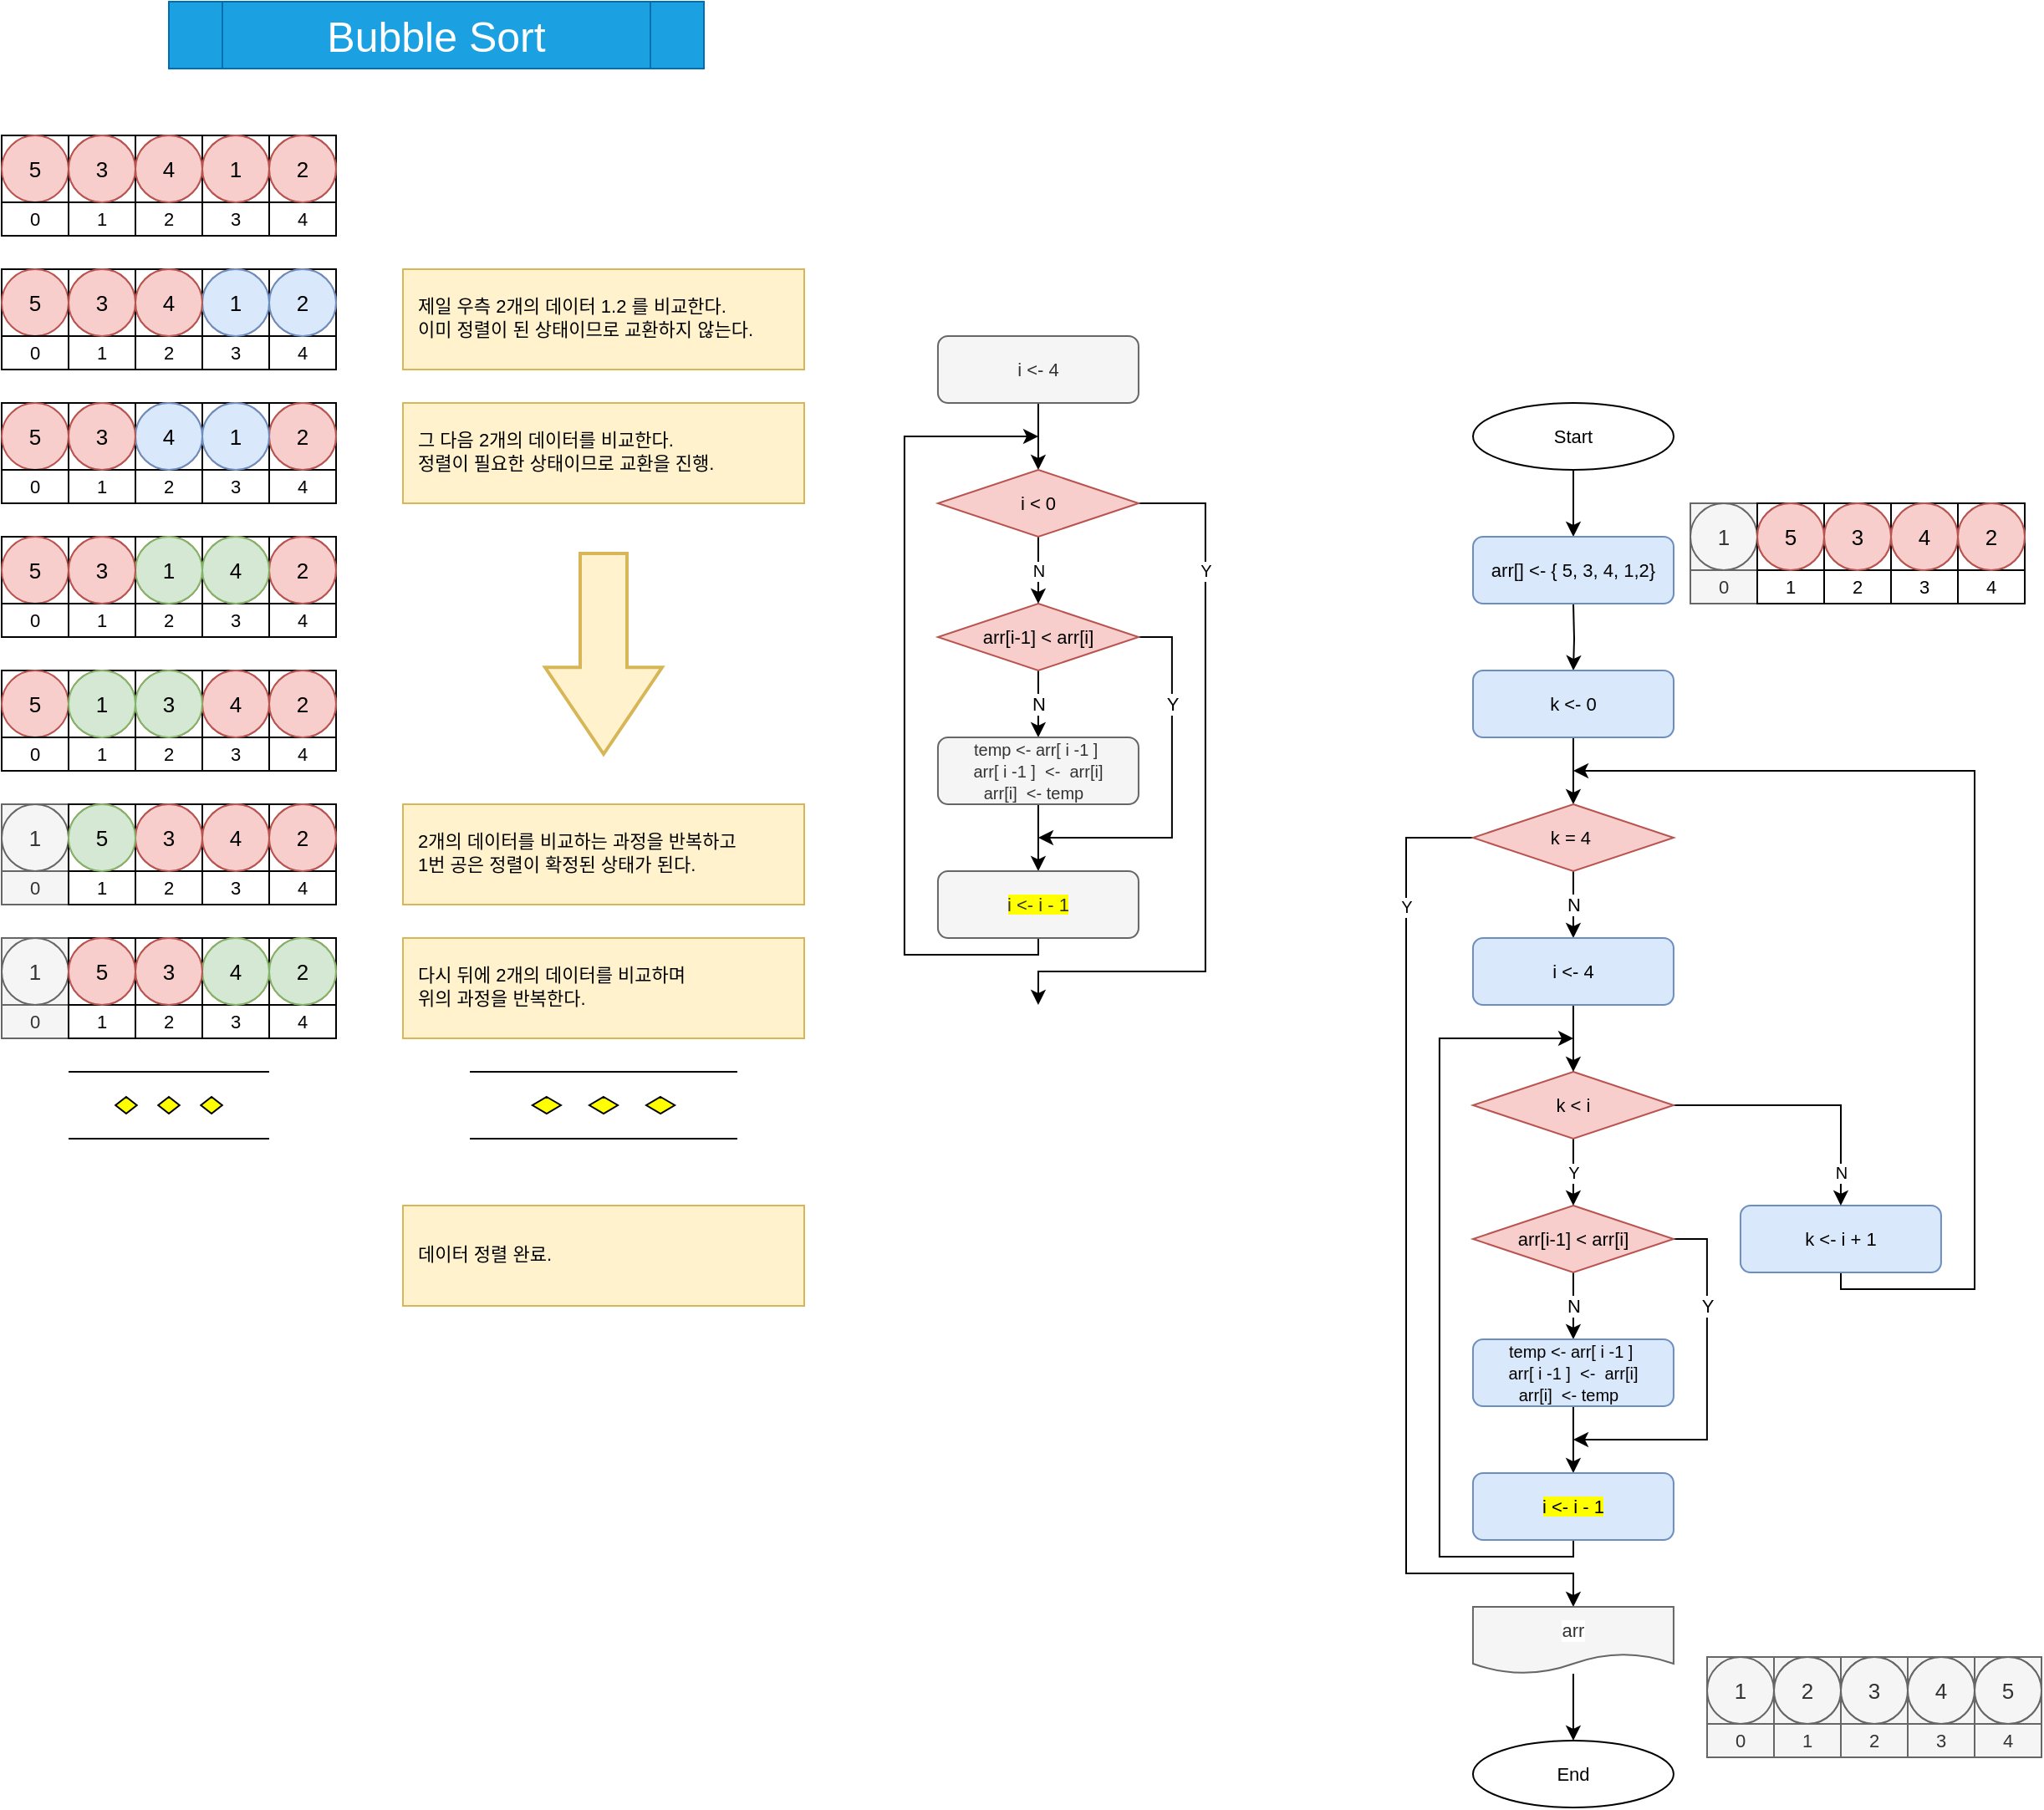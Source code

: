 <mxfile version="19.0.3" type="device"><diagram id="RLLbVmxJVWmV-URWLmCe" name="Page-1"><mxGraphModel dx="2219" dy="1074" grid="1" gridSize="10" guides="1" tooltips="1" connect="1" arrows="1" fold="1" page="0" pageScale="1" pageWidth="850" pageHeight="1100" math="0" shadow="0"><root><mxCell id="0"/><mxCell id="1" parent="0"/><mxCell id="Dn18wYqk9VTQEkj3_wL--1" value="Bubble Sort" style="shape=process;whiteSpace=wrap;html=1;backgroundOutline=1;fillColor=#1ba1e2;strokeColor=#006EAF;fontColor=#ffffff;fontSize=25;" vertex="1" parent="1"><mxGeometry x="180" y="40" width="320" height="40" as="geometry"/></mxCell><mxCell id="Dn18wYqk9VTQEkj3_wL--2" value="" style="rounded=0;whiteSpace=wrap;html=1;fontSize=25;" vertex="1" parent="1"><mxGeometry x="80" y="120" width="40" height="40" as="geometry"/></mxCell><mxCell id="Dn18wYqk9VTQEkj3_wL--3" value="5" style="ellipse;whiteSpace=wrap;html=1;fontSize=13;fillColor=#f8cecc;strokeColor=#b85450;" vertex="1" parent="1"><mxGeometry x="80" y="120" width="40" height="40" as="geometry"/></mxCell><mxCell id="Dn18wYqk9VTQEkj3_wL--4" value="0" style="rounded=0;whiteSpace=wrap;html=1;fontSize=11;" vertex="1" parent="1"><mxGeometry x="80" y="160" width="40" height="20" as="geometry"/></mxCell><mxCell id="Dn18wYqk9VTQEkj3_wL--5" value="" style="rounded=0;whiteSpace=wrap;html=1;fontSize=25;" vertex="1" parent="1"><mxGeometry x="120" y="120" width="40" height="40" as="geometry"/></mxCell><mxCell id="Dn18wYqk9VTQEkj3_wL--6" value="3" style="ellipse;whiteSpace=wrap;html=1;fontSize=25;fillColor=#f8cecc;strokeColor=#b85450;" vertex="1" parent="1"><mxGeometry x="120" y="120" width="40" height="40" as="geometry"/></mxCell><mxCell id="Dn18wYqk9VTQEkj3_wL--7" value="1" style="rounded=0;whiteSpace=wrap;html=1;fontSize=11;" vertex="1" parent="1"><mxGeometry x="120" y="160" width="40" height="20" as="geometry"/></mxCell><mxCell id="Dn18wYqk9VTQEkj3_wL--8" value="" style="rounded=0;whiteSpace=wrap;html=1;fontSize=25;" vertex="1" parent="1"><mxGeometry x="160" y="120" width="40" height="40" as="geometry"/></mxCell><mxCell id="Dn18wYqk9VTQEkj3_wL--9" value="4" style="ellipse;whiteSpace=wrap;html=1;fontSize=25;fillColor=#f8cecc;strokeColor=#b85450;" vertex="1" parent="1"><mxGeometry x="160" y="120" width="40" height="40" as="geometry"/></mxCell><mxCell id="Dn18wYqk9VTQEkj3_wL--10" value="2" style="rounded=0;whiteSpace=wrap;html=1;fontSize=11;" vertex="1" parent="1"><mxGeometry x="160" y="160" width="40" height="20" as="geometry"/></mxCell><mxCell id="Dn18wYqk9VTQEkj3_wL--11" value="" style="rounded=0;whiteSpace=wrap;html=1;fontSize=25;" vertex="1" parent="1"><mxGeometry x="200" y="120" width="40" height="40" as="geometry"/></mxCell><mxCell id="Dn18wYqk9VTQEkj3_wL--12" value="1" style="ellipse;whiteSpace=wrap;html=1;fontSize=25;fillColor=#f8cecc;strokeColor=#b85450;" vertex="1" parent="1"><mxGeometry x="200" y="120" width="40" height="40" as="geometry"/></mxCell><mxCell id="Dn18wYqk9VTQEkj3_wL--13" value="3" style="rounded=0;whiteSpace=wrap;html=1;fontSize=11;" vertex="1" parent="1"><mxGeometry x="200" y="160" width="40" height="20" as="geometry"/></mxCell><mxCell id="Dn18wYqk9VTQEkj3_wL--14" value="" style="rounded=0;whiteSpace=wrap;html=1;fontSize=25;" vertex="1" parent="1"><mxGeometry x="240" y="120" width="40" height="40" as="geometry"/></mxCell><mxCell id="Dn18wYqk9VTQEkj3_wL--15" value="2" style="ellipse;whiteSpace=wrap;html=1;fontSize=25;fillColor=#f8cecc;strokeColor=#b85450;" vertex="1" parent="1"><mxGeometry x="240" y="120" width="40" height="40" as="geometry"/></mxCell><mxCell id="Dn18wYqk9VTQEkj3_wL--16" value="4" style="rounded=0;whiteSpace=wrap;html=1;fontSize=11;" vertex="1" parent="1"><mxGeometry x="240" y="160" width="40" height="20" as="geometry"/></mxCell><mxCell id="Dn18wYqk9VTQEkj3_wL--20" value="2" style="ellipse;whiteSpace=wrap;html=1;fontSize=13;fillColor=#f8cecc;strokeColor=#b85450;" vertex="1" parent="1"><mxGeometry x="240" y="120" width="40" height="40" as="geometry"/></mxCell><mxCell id="Dn18wYqk9VTQEkj3_wL--21" value="1" style="ellipse;whiteSpace=wrap;html=1;fontSize=13;fillColor=#f8cecc;strokeColor=#b85450;" vertex="1" parent="1"><mxGeometry x="200" y="120" width="40" height="40" as="geometry"/></mxCell><mxCell id="Dn18wYqk9VTQEkj3_wL--22" value="4" style="ellipse;whiteSpace=wrap;html=1;fontSize=13;fillColor=#f8cecc;strokeColor=#b85450;" vertex="1" parent="1"><mxGeometry x="160" y="120" width="40" height="40" as="geometry"/></mxCell><mxCell id="Dn18wYqk9VTQEkj3_wL--23" value="3" style="ellipse;whiteSpace=wrap;html=1;fontSize=13;fillColor=#f8cecc;strokeColor=#b85450;" vertex="1" parent="1"><mxGeometry x="120" y="120" width="40" height="40" as="geometry"/></mxCell><mxCell id="Dn18wYqk9VTQEkj3_wL--24" value="" style="rounded=0;whiteSpace=wrap;html=1;fontSize=25;" vertex="1" parent="1"><mxGeometry x="80" y="200" width="40" height="40" as="geometry"/></mxCell><mxCell id="Dn18wYqk9VTQEkj3_wL--25" value="5" style="ellipse;whiteSpace=wrap;html=1;fontSize=13;fillColor=#f8cecc;strokeColor=#b85450;" vertex="1" parent="1"><mxGeometry x="80" y="200" width="40" height="40" as="geometry"/></mxCell><mxCell id="Dn18wYqk9VTQEkj3_wL--26" value="0" style="rounded=0;whiteSpace=wrap;html=1;fontSize=11;" vertex="1" parent="1"><mxGeometry x="80" y="240" width="40" height="20" as="geometry"/></mxCell><mxCell id="Dn18wYqk9VTQEkj3_wL--27" value="" style="rounded=0;whiteSpace=wrap;html=1;fontSize=25;" vertex="1" parent="1"><mxGeometry x="120" y="200" width="40" height="40" as="geometry"/></mxCell><mxCell id="Dn18wYqk9VTQEkj3_wL--28" value="3" style="ellipse;whiteSpace=wrap;html=1;fontSize=25;fillColor=#f8cecc;strokeColor=#b85450;" vertex="1" parent="1"><mxGeometry x="120" y="200" width="40" height="40" as="geometry"/></mxCell><mxCell id="Dn18wYqk9VTQEkj3_wL--29" value="1" style="rounded=0;whiteSpace=wrap;html=1;fontSize=11;" vertex="1" parent="1"><mxGeometry x="120" y="240" width="40" height="20" as="geometry"/></mxCell><mxCell id="Dn18wYqk9VTQEkj3_wL--30" value="" style="rounded=0;whiteSpace=wrap;html=1;fontSize=25;" vertex="1" parent="1"><mxGeometry x="160" y="200" width="40" height="40" as="geometry"/></mxCell><mxCell id="Dn18wYqk9VTQEkj3_wL--31" value="4" style="ellipse;whiteSpace=wrap;html=1;fontSize=25;fillColor=#f8cecc;strokeColor=#b85450;" vertex="1" parent="1"><mxGeometry x="160" y="200" width="40" height="40" as="geometry"/></mxCell><mxCell id="Dn18wYqk9VTQEkj3_wL--32" value="2" style="rounded=0;whiteSpace=wrap;html=1;fontSize=11;" vertex="1" parent="1"><mxGeometry x="160" y="240" width="40" height="20" as="geometry"/></mxCell><mxCell id="Dn18wYqk9VTQEkj3_wL--33" value="" style="rounded=0;whiteSpace=wrap;html=1;fontSize=25;" vertex="1" parent="1"><mxGeometry x="200" y="200" width="40" height="40" as="geometry"/></mxCell><mxCell id="Dn18wYqk9VTQEkj3_wL--34" value="1" style="ellipse;whiteSpace=wrap;html=1;fontSize=25;fillColor=#f8cecc;strokeColor=#b85450;" vertex="1" parent="1"><mxGeometry x="200" y="200" width="40" height="40" as="geometry"/></mxCell><mxCell id="Dn18wYqk9VTQEkj3_wL--35" value="3" style="rounded=0;whiteSpace=wrap;html=1;fontSize=11;" vertex="1" parent="1"><mxGeometry x="200" y="240" width="40" height="20" as="geometry"/></mxCell><mxCell id="Dn18wYqk9VTQEkj3_wL--36" value="" style="rounded=0;whiteSpace=wrap;html=1;fontSize=25;" vertex="1" parent="1"><mxGeometry x="240" y="200" width="40" height="40" as="geometry"/></mxCell><mxCell id="Dn18wYqk9VTQEkj3_wL--37" value="2" style="ellipse;whiteSpace=wrap;html=1;fontSize=25;fillColor=#f8cecc;strokeColor=#b85450;" vertex="1" parent="1"><mxGeometry x="240" y="200" width="40" height="40" as="geometry"/></mxCell><mxCell id="Dn18wYqk9VTQEkj3_wL--38" value="4" style="rounded=0;whiteSpace=wrap;html=1;fontSize=11;" vertex="1" parent="1"><mxGeometry x="240" y="240" width="40" height="20" as="geometry"/></mxCell><mxCell id="Dn18wYqk9VTQEkj3_wL--39" value="2" style="ellipse;whiteSpace=wrap;html=1;fontSize=13;fillColor=#dae8fc;strokeColor=#6c8ebf;" vertex="1" parent="1"><mxGeometry x="240" y="200" width="40" height="40" as="geometry"/></mxCell><mxCell id="Dn18wYqk9VTQEkj3_wL--40" value="1" style="ellipse;whiteSpace=wrap;html=1;fontSize=13;fillColor=#dae8fc;strokeColor=#6c8ebf;" vertex="1" parent="1"><mxGeometry x="200" y="200" width="40" height="40" as="geometry"/></mxCell><mxCell id="Dn18wYqk9VTQEkj3_wL--41" value="4" style="ellipse;whiteSpace=wrap;html=1;fontSize=13;fillColor=#f8cecc;strokeColor=#b85450;" vertex="1" parent="1"><mxGeometry x="160" y="200" width="40" height="40" as="geometry"/></mxCell><mxCell id="Dn18wYqk9VTQEkj3_wL--42" value="3" style="ellipse;whiteSpace=wrap;html=1;fontSize=13;fillColor=#f8cecc;strokeColor=#b85450;" vertex="1" parent="1"><mxGeometry x="120" y="200" width="40" height="40" as="geometry"/></mxCell><mxCell id="Dn18wYqk9VTQEkj3_wL--43" value="" style="rounded=0;whiteSpace=wrap;html=1;fontSize=25;" vertex="1" parent="1"><mxGeometry x="80" y="280" width="40" height="40" as="geometry"/></mxCell><mxCell id="Dn18wYqk9VTQEkj3_wL--44" value="5" style="ellipse;whiteSpace=wrap;html=1;fontSize=13;fillColor=#f8cecc;strokeColor=#b85450;" vertex="1" parent="1"><mxGeometry x="80" y="280" width="40" height="40" as="geometry"/></mxCell><mxCell id="Dn18wYqk9VTQEkj3_wL--45" value="0" style="rounded=0;whiteSpace=wrap;html=1;fontSize=11;" vertex="1" parent="1"><mxGeometry x="80" y="320" width="40" height="20" as="geometry"/></mxCell><mxCell id="Dn18wYqk9VTQEkj3_wL--46" value="" style="rounded=0;whiteSpace=wrap;html=1;fontSize=25;" vertex="1" parent="1"><mxGeometry x="120" y="280" width="40" height="40" as="geometry"/></mxCell><mxCell id="Dn18wYqk9VTQEkj3_wL--47" value="3" style="ellipse;whiteSpace=wrap;html=1;fontSize=25;fillColor=#f8cecc;strokeColor=#b85450;" vertex="1" parent="1"><mxGeometry x="120" y="280" width="40" height="40" as="geometry"/></mxCell><mxCell id="Dn18wYqk9VTQEkj3_wL--48" value="1" style="rounded=0;whiteSpace=wrap;html=1;fontSize=11;" vertex="1" parent="1"><mxGeometry x="120" y="320" width="40" height="20" as="geometry"/></mxCell><mxCell id="Dn18wYqk9VTQEkj3_wL--49" value="" style="rounded=0;whiteSpace=wrap;html=1;fontSize=25;" vertex="1" parent="1"><mxGeometry x="160" y="280" width="40" height="40" as="geometry"/></mxCell><mxCell id="Dn18wYqk9VTQEkj3_wL--50" value="4" style="ellipse;whiteSpace=wrap;html=1;fontSize=25;fillColor=#f8cecc;strokeColor=#b85450;" vertex="1" parent="1"><mxGeometry x="160" y="280" width="40" height="40" as="geometry"/></mxCell><mxCell id="Dn18wYqk9VTQEkj3_wL--51" value="2" style="rounded=0;whiteSpace=wrap;html=1;fontSize=11;" vertex="1" parent="1"><mxGeometry x="160" y="320" width="40" height="20" as="geometry"/></mxCell><mxCell id="Dn18wYqk9VTQEkj3_wL--52" value="" style="rounded=0;whiteSpace=wrap;html=1;fontSize=25;" vertex="1" parent="1"><mxGeometry x="200" y="280" width="40" height="40" as="geometry"/></mxCell><mxCell id="Dn18wYqk9VTQEkj3_wL--53" value="1" style="ellipse;whiteSpace=wrap;html=1;fontSize=25;fillColor=#f8cecc;strokeColor=#b85450;" vertex="1" parent="1"><mxGeometry x="200" y="280" width="40" height="40" as="geometry"/></mxCell><mxCell id="Dn18wYqk9VTQEkj3_wL--54" value="3" style="rounded=0;whiteSpace=wrap;html=1;fontSize=11;" vertex="1" parent="1"><mxGeometry x="200" y="320" width="40" height="20" as="geometry"/></mxCell><mxCell id="Dn18wYqk9VTQEkj3_wL--55" value="" style="rounded=0;whiteSpace=wrap;html=1;fontSize=25;" vertex="1" parent="1"><mxGeometry x="240" y="280" width="40" height="40" as="geometry"/></mxCell><mxCell id="Dn18wYqk9VTQEkj3_wL--56" value="2" style="ellipse;whiteSpace=wrap;html=1;fontSize=25;fillColor=#f8cecc;strokeColor=#b85450;" vertex="1" parent="1"><mxGeometry x="240" y="280" width="40" height="40" as="geometry"/></mxCell><mxCell id="Dn18wYqk9VTQEkj3_wL--57" value="4" style="rounded=0;whiteSpace=wrap;html=1;fontSize=11;" vertex="1" parent="1"><mxGeometry x="240" y="320" width="40" height="20" as="geometry"/></mxCell><mxCell id="Dn18wYqk9VTQEkj3_wL--58" value="2" style="ellipse;whiteSpace=wrap;html=1;fontSize=13;fillColor=#f8cecc;strokeColor=#b85450;" vertex="1" parent="1"><mxGeometry x="240" y="280" width="40" height="40" as="geometry"/></mxCell><mxCell id="Dn18wYqk9VTQEkj3_wL--59" value="1" style="ellipse;whiteSpace=wrap;html=1;fontSize=13;fillColor=#dae8fc;strokeColor=#6c8ebf;" vertex="1" parent="1"><mxGeometry x="200" y="280" width="40" height="40" as="geometry"/></mxCell><mxCell id="Dn18wYqk9VTQEkj3_wL--60" value="4" style="ellipse;whiteSpace=wrap;html=1;fontSize=13;fillColor=#dae8fc;strokeColor=#6c8ebf;" vertex="1" parent="1"><mxGeometry x="160" y="280" width="40" height="40" as="geometry"/></mxCell><mxCell id="Dn18wYqk9VTQEkj3_wL--61" value="3" style="ellipse;whiteSpace=wrap;html=1;fontSize=13;fillColor=#f8cecc;strokeColor=#b85450;" vertex="1" parent="1"><mxGeometry x="120" y="280" width="40" height="40" as="geometry"/></mxCell><mxCell id="Dn18wYqk9VTQEkj3_wL--64" value="" style="rounded=0;whiteSpace=wrap;html=1;fontSize=25;" vertex="1" parent="1"><mxGeometry x="80" y="360" width="40" height="40" as="geometry"/></mxCell><mxCell id="Dn18wYqk9VTQEkj3_wL--65" value="5" style="ellipse;whiteSpace=wrap;html=1;fontSize=13;fillColor=#f8cecc;strokeColor=#b85450;" vertex="1" parent="1"><mxGeometry x="80" y="360" width="40" height="40" as="geometry"/></mxCell><mxCell id="Dn18wYqk9VTQEkj3_wL--66" value="0" style="rounded=0;whiteSpace=wrap;html=1;fontSize=11;" vertex="1" parent="1"><mxGeometry x="80" y="400" width="40" height="20" as="geometry"/></mxCell><mxCell id="Dn18wYqk9VTQEkj3_wL--67" value="" style="rounded=0;whiteSpace=wrap;html=1;fontSize=25;" vertex="1" parent="1"><mxGeometry x="120" y="360" width="40" height="40" as="geometry"/></mxCell><mxCell id="Dn18wYqk9VTQEkj3_wL--68" value="3" style="ellipse;whiteSpace=wrap;html=1;fontSize=25;fillColor=#f8cecc;strokeColor=#b85450;" vertex="1" parent="1"><mxGeometry x="120" y="360" width="40" height="40" as="geometry"/></mxCell><mxCell id="Dn18wYqk9VTQEkj3_wL--69" value="1" style="rounded=0;whiteSpace=wrap;html=1;fontSize=11;" vertex="1" parent="1"><mxGeometry x="120" y="400" width="40" height="20" as="geometry"/></mxCell><mxCell id="Dn18wYqk9VTQEkj3_wL--70" value="" style="rounded=0;whiteSpace=wrap;html=1;fontSize=25;" vertex="1" parent="1"><mxGeometry x="160" y="360" width="40" height="40" as="geometry"/></mxCell><mxCell id="Dn18wYqk9VTQEkj3_wL--71" value="4" style="ellipse;whiteSpace=wrap;html=1;fontSize=25;fillColor=#f8cecc;strokeColor=#b85450;" vertex="1" parent="1"><mxGeometry x="160" y="360" width="40" height="40" as="geometry"/></mxCell><mxCell id="Dn18wYqk9VTQEkj3_wL--72" value="2" style="rounded=0;whiteSpace=wrap;html=1;fontSize=11;" vertex="1" parent="1"><mxGeometry x="160" y="400" width="40" height="20" as="geometry"/></mxCell><mxCell id="Dn18wYqk9VTQEkj3_wL--73" value="" style="rounded=0;whiteSpace=wrap;html=1;fontSize=25;" vertex="1" parent="1"><mxGeometry x="200" y="360" width="40" height="40" as="geometry"/></mxCell><mxCell id="Dn18wYqk9VTQEkj3_wL--74" value="1" style="ellipse;whiteSpace=wrap;html=1;fontSize=25;fillColor=#f8cecc;strokeColor=#b85450;" vertex="1" parent="1"><mxGeometry x="200" y="360" width="40" height="40" as="geometry"/></mxCell><mxCell id="Dn18wYqk9VTQEkj3_wL--75" value="3" style="rounded=0;whiteSpace=wrap;html=1;fontSize=11;" vertex="1" parent="1"><mxGeometry x="200" y="400" width="40" height="20" as="geometry"/></mxCell><mxCell id="Dn18wYqk9VTQEkj3_wL--76" value="" style="rounded=0;whiteSpace=wrap;html=1;fontSize=25;" vertex="1" parent="1"><mxGeometry x="240" y="360" width="40" height="40" as="geometry"/></mxCell><mxCell id="Dn18wYqk9VTQEkj3_wL--77" value="2" style="ellipse;whiteSpace=wrap;html=1;fontSize=25;fillColor=#f8cecc;strokeColor=#b85450;" vertex="1" parent="1"><mxGeometry x="240" y="360" width="40" height="40" as="geometry"/></mxCell><mxCell id="Dn18wYqk9VTQEkj3_wL--78" value="4" style="rounded=0;whiteSpace=wrap;html=1;fontSize=11;" vertex="1" parent="1"><mxGeometry x="240" y="400" width="40" height="20" as="geometry"/></mxCell><mxCell id="Dn18wYqk9VTQEkj3_wL--79" value="2" style="ellipse;whiteSpace=wrap;html=1;fontSize=13;fillColor=#f8cecc;strokeColor=#b85450;" vertex="1" parent="1"><mxGeometry x="240" y="360" width="40" height="40" as="geometry"/></mxCell><mxCell id="Dn18wYqk9VTQEkj3_wL--80" value="4" style="ellipse;whiteSpace=wrap;html=1;fontSize=13;fillColor=#d5e8d4;strokeColor=#82b366;" vertex="1" parent="1"><mxGeometry x="200" y="360" width="40" height="40" as="geometry"/></mxCell><mxCell id="Dn18wYqk9VTQEkj3_wL--81" value="1" style="ellipse;whiteSpace=wrap;html=1;fontSize=13;fillColor=#d5e8d4;strokeColor=#82b366;" vertex="1" parent="1"><mxGeometry x="160" y="360" width="40" height="40" as="geometry"/></mxCell><mxCell id="Dn18wYqk9VTQEkj3_wL--82" value="3" style="ellipse;whiteSpace=wrap;html=1;fontSize=13;fillColor=#f8cecc;strokeColor=#b85450;" vertex="1" parent="1"><mxGeometry x="120" y="360" width="40" height="40" as="geometry"/></mxCell><mxCell id="Dn18wYqk9VTQEkj3_wL--123" value="" style="rounded=0;whiteSpace=wrap;html=1;fontSize=25;" vertex="1" parent="1"><mxGeometry x="80" y="440" width="40" height="40" as="geometry"/></mxCell><mxCell id="Dn18wYqk9VTQEkj3_wL--124" value="5" style="ellipse;whiteSpace=wrap;html=1;fontSize=13;fillColor=#f8cecc;strokeColor=#b85450;" vertex="1" parent="1"><mxGeometry x="80" y="440" width="40" height="40" as="geometry"/></mxCell><mxCell id="Dn18wYqk9VTQEkj3_wL--125" value="0" style="rounded=0;whiteSpace=wrap;html=1;fontSize=11;" vertex="1" parent="1"><mxGeometry x="80" y="480" width="40" height="20" as="geometry"/></mxCell><mxCell id="Dn18wYqk9VTQEkj3_wL--126" value="" style="rounded=0;whiteSpace=wrap;html=1;fontSize=25;" vertex="1" parent="1"><mxGeometry x="120" y="440" width="40" height="40" as="geometry"/></mxCell><mxCell id="Dn18wYqk9VTQEkj3_wL--127" value="3" style="ellipse;whiteSpace=wrap;html=1;fontSize=25;fillColor=#f8cecc;strokeColor=#b85450;" vertex="1" parent="1"><mxGeometry x="120" y="440" width="40" height="40" as="geometry"/></mxCell><mxCell id="Dn18wYqk9VTQEkj3_wL--128" value="1" style="rounded=0;whiteSpace=wrap;html=1;fontSize=11;" vertex="1" parent="1"><mxGeometry x="120" y="480" width="40" height="20" as="geometry"/></mxCell><mxCell id="Dn18wYqk9VTQEkj3_wL--129" value="" style="rounded=0;whiteSpace=wrap;html=1;fontSize=25;" vertex="1" parent="1"><mxGeometry x="160" y="440" width="40" height="40" as="geometry"/></mxCell><mxCell id="Dn18wYqk9VTQEkj3_wL--130" value="4" style="ellipse;whiteSpace=wrap;html=1;fontSize=25;fillColor=#f8cecc;strokeColor=#b85450;" vertex="1" parent="1"><mxGeometry x="160" y="440" width="40" height="40" as="geometry"/></mxCell><mxCell id="Dn18wYqk9VTQEkj3_wL--131" value="2" style="rounded=0;whiteSpace=wrap;html=1;fontSize=11;" vertex="1" parent="1"><mxGeometry x="160" y="480" width="40" height="20" as="geometry"/></mxCell><mxCell id="Dn18wYqk9VTQEkj3_wL--132" value="" style="rounded=0;whiteSpace=wrap;html=1;fontSize=25;" vertex="1" parent="1"><mxGeometry x="200" y="440" width="40" height="40" as="geometry"/></mxCell><mxCell id="Dn18wYqk9VTQEkj3_wL--133" value="1" style="ellipse;whiteSpace=wrap;html=1;fontSize=25;fillColor=#f8cecc;strokeColor=#b85450;" vertex="1" parent="1"><mxGeometry x="200" y="440" width="40" height="40" as="geometry"/></mxCell><mxCell id="Dn18wYqk9VTQEkj3_wL--134" value="3" style="rounded=0;whiteSpace=wrap;html=1;fontSize=11;" vertex="1" parent="1"><mxGeometry x="200" y="480" width="40" height="20" as="geometry"/></mxCell><mxCell id="Dn18wYqk9VTQEkj3_wL--135" value="" style="rounded=0;whiteSpace=wrap;html=1;fontSize=25;" vertex="1" parent="1"><mxGeometry x="240" y="440" width="40" height="40" as="geometry"/></mxCell><mxCell id="Dn18wYqk9VTQEkj3_wL--136" value="2" style="ellipse;whiteSpace=wrap;html=1;fontSize=25;fillColor=#f8cecc;strokeColor=#b85450;" vertex="1" parent="1"><mxGeometry x="240" y="440" width="40" height="40" as="geometry"/></mxCell><mxCell id="Dn18wYqk9VTQEkj3_wL--137" value="4" style="rounded=0;whiteSpace=wrap;html=1;fontSize=11;" vertex="1" parent="1"><mxGeometry x="240" y="480" width="40" height="20" as="geometry"/></mxCell><mxCell id="Dn18wYqk9VTQEkj3_wL--138" value="2" style="ellipse;whiteSpace=wrap;html=1;fontSize=13;fillColor=#f8cecc;strokeColor=#b85450;" vertex="1" parent="1"><mxGeometry x="240" y="440" width="40" height="40" as="geometry"/></mxCell><mxCell id="Dn18wYqk9VTQEkj3_wL--139" value="4" style="ellipse;whiteSpace=wrap;html=1;fontSize=13;fillColor=#f8cecc;strokeColor=#b85450;" vertex="1" parent="1"><mxGeometry x="200" y="440" width="40" height="40" as="geometry"/></mxCell><mxCell id="Dn18wYqk9VTQEkj3_wL--140" value="3" style="ellipse;whiteSpace=wrap;html=1;fontSize=13;fillColor=#d5e8d4;strokeColor=#82b366;" vertex="1" parent="1"><mxGeometry x="160" y="440" width="40" height="40" as="geometry"/></mxCell><mxCell id="Dn18wYqk9VTQEkj3_wL--141" value="1" style="ellipse;whiteSpace=wrap;html=1;fontSize=13;fillColor=#d5e8d4;strokeColor=#82b366;" vertex="1" parent="1"><mxGeometry x="120" y="440" width="40" height="40" as="geometry"/></mxCell><mxCell id="Dn18wYqk9VTQEkj3_wL--142" value="" style="verticalLabelPosition=bottom;verticalAlign=top;html=1;shape=mxgraph.flowchart.parallel_mode;pointerEvents=1;fontSize=11;" vertex="1" parent="1"><mxGeometry x="120" y="680" width="120" height="40" as="geometry"/></mxCell><mxCell id="Dn18wYqk9VTQEkj3_wL--143" value="" style="rounded=0;whiteSpace=wrap;html=1;fontSize=25;fillColor=#f5f5f5;fontColor=#333333;strokeColor=#666666;" vertex="1" parent="1"><mxGeometry x="80" y="520" width="40" height="40" as="geometry"/></mxCell><mxCell id="Dn18wYqk9VTQEkj3_wL--144" value="1" style="ellipse;whiteSpace=wrap;html=1;fontSize=13;fillColor=#f5f5f5;strokeColor=#666666;fontColor=#333333;" vertex="1" parent="1"><mxGeometry x="80" y="520" width="40" height="40" as="geometry"/></mxCell><mxCell id="Dn18wYqk9VTQEkj3_wL--145" value="0" style="rounded=0;whiteSpace=wrap;html=1;fontSize=11;fillColor=#f5f5f5;fontColor=#333333;strokeColor=#666666;" vertex="1" parent="1"><mxGeometry x="80" y="560" width="40" height="20" as="geometry"/></mxCell><mxCell id="Dn18wYqk9VTQEkj3_wL--146" value="" style="rounded=0;whiteSpace=wrap;html=1;fontSize=25;" vertex="1" parent="1"><mxGeometry x="120" y="520" width="40" height="40" as="geometry"/></mxCell><mxCell id="Dn18wYqk9VTQEkj3_wL--147" value="3" style="ellipse;whiteSpace=wrap;html=1;fontSize=25;fillColor=#f8cecc;strokeColor=#b85450;" vertex="1" parent="1"><mxGeometry x="120" y="520" width="40" height="40" as="geometry"/></mxCell><mxCell id="Dn18wYqk9VTQEkj3_wL--148" value="1" style="rounded=0;whiteSpace=wrap;html=1;fontSize=11;" vertex="1" parent="1"><mxGeometry x="120" y="560" width="40" height="20" as="geometry"/></mxCell><mxCell id="Dn18wYqk9VTQEkj3_wL--149" value="" style="rounded=0;whiteSpace=wrap;html=1;fontSize=25;" vertex="1" parent="1"><mxGeometry x="160" y="520" width="40" height="40" as="geometry"/></mxCell><mxCell id="Dn18wYqk9VTQEkj3_wL--150" value="4" style="ellipse;whiteSpace=wrap;html=1;fontSize=25;fillColor=#f8cecc;strokeColor=#b85450;" vertex="1" parent="1"><mxGeometry x="160" y="520" width="40" height="40" as="geometry"/></mxCell><mxCell id="Dn18wYqk9VTQEkj3_wL--151" value="2" style="rounded=0;whiteSpace=wrap;html=1;fontSize=11;" vertex="1" parent="1"><mxGeometry x="160" y="560" width="40" height="20" as="geometry"/></mxCell><mxCell id="Dn18wYqk9VTQEkj3_wL--152" value="" style="rounded=0;whiteSpace=wrap;html=1;fontSize=25;" vertex="1" parent="1"><mxGeometry x="200" y="520" width="40" height="40" as="geometry"/></mxCell><mxCell id="Dn18wYqk9VTQEkj3_wL--153" value="1" style="ellipse;whiteSpace=wrap;html=1;fontSize=25;fillColor=#f8cecc;strokeColor=#b85450;" vertex="1" parent="1"><mxGeometry x="200" y="520" width="40" height="40" as="geometry"/></mxCell><mxCell id="Dn18wYqk9VTQEkj3_wL--154" value="3" style="rounded=0;whiteSpace=wrap;html=1;fontSize=11;" vertex="1" parent="1"><mxGeometry x="200" y="560" width="40" height="20" as="geometry"/></mxCell><mxCell id="Dn18wYqk9VTQEkj3_wL--155" value="" style="rounded=0;whiteSpace=wrap;html=1;fontSize=25;" vertex="1" parent="1"><mxGeometry x="240" y="520" width="40" height="40" as="geometry"/></mxCell><mxCell id="Dn18wYqk9VTQEkj3_wL--156" value="2" style="ellipse;whiteSpace=wrap;html=1;fontSize=25;fillColor=#f8cecc;strokeColor=#b85450;" vertex="1" parent="1"><mxGeometry x="240" y="520" width="40" height="40" as="geometry"/></mxCell><mxCell id="Dn18wYqk9VTQEkj3_wL--157" value="4" style="rounded=0;whiteSpace=wrap;html=1;fontSize=11;" vertex="1" parent="1"><mxGeometry x="240" y="560" width="40" height="20" as="geometry"/></mxCell><mxCell id="Dn18wYqk9VTQEkj3_wL--158" value="2" style="ellipse;whiteSpace=wrap;html=1;fontSize=13;fillColor=#f8cecc;strokeColor=#b85450;" vertex="1" parent="1"><mxGeometry x="240" y="520" width="40" height="40" as="geometry"/></mxCell><mxCell id="Dn18wYqk9VTQEkj3_wL--159" value="4" style="ellipse;whiteSpace=wrap;html=1;fontSize=13;fillColor=#f8cecc;strokeColor=#b85450;" vertex="1" parent="1"><mxGeometry x="200" y="520" width="40" height="40" as="geometry"/></mxCell><mxCell id="Dn18wYqk9VTQEkj3_wL--160" value="3" style="ellipse;whiteSpace=wrap;html=1;fontSize=13;fillColor=#f8cecc;strokeColor=#b85450;" vertex="1" parent="1"><mxGeometry x="160" y="520" width="40" height="40" as="geometry"/></mxCell><mxCell id="Dn18wYqk9VTQEkj3_wL--161" value="5" style="ellipse;whiteSpace=wrap;html=1;fontSize=13;fillColor=#d5e8d4;strokeColor=#82b366;" vertex="1" parent="1"><mxGeometry x="120" y="520" width="40" height="40" as="geometry"/></mxCell><mxCell id="Dn18wYqk9VTQEkj3_wL--163" value="" style="verticalLabelPosition=bottom;verticalAlign=top;html=1;strokeWidth=2;shape=mxgraph.arrows2.arrow;dy=0.6;dx=51.83;notch=0;fontSize=11;direction=south;fillColor=#fff2cc;strokeColor=#d6b656;" vertex="1" parent="1"><mxGeometry x="405" y="370" width="70" height="120" as="geometry"/></mxCell><mxCell id="Dn18wYqk9VTQEkj3_wL--164" value="" style="rounded=0;whiteSpace=wrap;html=1;fontSize=25;fillColor=#f5f5f5;fontColor=#333333;strokeColor=#666666;" vertex="1" parent="1"><mxGeometry x="80" y="600" width="40" height="40" as="geometry"/></mxCell><mxCell id="Dn18wYqk9VTQEkj3_wL--165" value="1" style="ellipse;whiteSpace=wrap;html=1;fontSize=13;fillColor=#f5f5f5;strokeColor=#666666;fontColor=#333333;" vertex="1" parent="1"><mxGeometry x="80" y="600" width="40" height="40" as="geometry"/></mxCell><mxCell id="Dn18wYqk9VTQEkj3_wL--166" value="0" style="rounded=0;whiteSpace=wrap;html=1;fontSize=11;fillColor=#f5f5f5;fontColor=#333333;strokeColor=#666666;" vertex="1" parent="1"><mxGeometry x="80" y="640" width="40" height="20" as="geometry"/></mxCell><mxCell id="Dn18wYqk9VTQEkj3_wL--167" value="" style="rounded=0;whiteSpace=wrap;html=1;fontSize=25;" vertex="1" parent="1"><mxGeometry x="120" y="600" width="40" height="40" as="geometry"/></mxCell><mxCell id="Dn18wYqk9VTQEkj3_wL--168" value="3" style="ellipse;whiteSpace=wrap;html=1;fontSize=25;fillColor=#f8cecc;strokeColor=#b85450;" vertex="1" parent="1"><mxGeometry x="120" y="600" width="40" height="40" as="geometry"/></mxCell><mxCell id="Dn18wYqk9VTQEkj3_wL--169" value="1" style="rounded=0;whiteSpace=wrap;html=1;fontSize=11;" vertex="1" parent="1"><mxGeometry x="120" y="640" width="40" height="20" as="geometry"/></mxCell><mxCell id="Dn18wYqk9VTQEkj3_wL--170" value="" style="rounded=0;whiteSpace=wrap;html=1;fontSize=25;" vertex="1" parent="1"><mxGeometry x="160" y="600" width="40" height="40" as="geometry"/></mxCell><mxCell id="Dn18wYqk9VTQEkj3_wL--171" value="4" style="ellipse;whiteSpace=wrap;html=1;fontSize=25;fillColor=#f8cecc;strokeColor=#b85450;" vertex="1" parent="1"><mxGeometry x="160" y="600" width="40" height="40" as="geometry"/></mxCell><mxCell id="Dn18wYqk9VTQEkj3_wL--172" value="2" style="rounded=0;whiteSpace=wrap;html=1;fontSize=11;" vertex="1" parent="1"><mxGeometry x="160" y="640" width="40" height="20" as="geometry"/></mxCell><mxCell id="Dn18wYqk9VTQEkj3_wL--173" value="" style="rounded=0;whiteSpace=wrap;html=1;fontSize=25;" vertex="1" parent="1"><mxGeometry x="200" y="600" width="40" height="40" as="geometry"/></mxCell><mxCell id="Dn18wYqk9VTQEkj3_wL--174" value="1" style="ellipse;whiteSpace=wrap;html=1;fontSize=25;fillColor=#f8cecc;strokeColor=#b85450;" vertex="1" parent="1"><mxGeometry x="200" y="600" width="40" height="40" as="geometry"/></mxCell><mxCell id="Dn18wYqk9VTQEkj3_wL--175" value="3" style="rounded=0;whiteSpace=wrap;html=1;fontSize=11;" vertex="1" parent="1"><mxGeometry x="200" y="640" width="40" height="20" as="geometry"/></mxCell><mxCell id="Dn18wYqk9VTQEkj3_wL--176" value="" style="rounded=0;whiteSpace=wrap;html=1;fontSize=25;" vertex="1" parent="1"><mxGeometry x="240" y="600" width="40" height="40" as="geometry"/></mxCell><mxCell id="Dn18wYqk9VTQEkj3_wL--177" value="2" style="ellipse;whiteSpace=wrap;html=1;fontSize=25;fillColor=#f8cecc;strokeColor=#b85450;" vertex="1" parent="1"><mxGeometry x="240" y="600" width="40" height="40" as="geometry"/></mxCell><mxCell id="Dn18wYqk9VTQEkj3_wL--178" value="4" style="rounded=0;whiteSpace=wrap;html=1;fontSize=11;" vertex="1" parent="1"><mxGeometry x="240" y="640" width="40" height="20" as="geometry"/></mxCell><mxCell id="Dn18wYqk9VTQEkj3_wL--179" value="2" style="ellipse;whiteSpace=wrap;html=1;fontSize=13;fillColor=#d5e8d4;strokeColor=#82b366;" vertex="1" parent="1"><mxGeometry x="240" y="600" width="40" height="40" as="geometry"/></mxCell><mxCell id="Dn18wYqk9VTQEkj3_wL--180" value="4" style="ellipse;whiteSpace=wrap;html=1;fontSize=13;fillColor=#d5e8d4;strokeColor=#82b366;" vertex="1" parent="1"><mxGeometry x="200" y="600" width="40" height="40" as="geometry"/></mxCell><mxCell id="Dn18wYqk9VTQEkj3_wL--181" value="3" style="ellipse;whiteSpace=wrap;html=1;fontSize=13;fillColor=#f8cecc;strokeColor=#b85450;" vertex="1" parent="1"><mxGeometry x="160" y="600" width="40" height="40" as="geometry"/></mxCell><mxCell id="Dn18wYqk9VTQEkj3_wL--182" value="5" style="ellipse;whiteSpace=wrap;html=1;fontSize=13;fillColor=#f8cecc;strokeColor=#b85450;" vertex="1" parent="1"><mxGeometry x="120" y="600" width="40" height="40" as="geometry"/></mxCell><mxCell id="Dn18wYqk9VTQEkj3_wL--184" value="" style="verticalLabelPosition=bottom;verticalAlign=top;html=1;shape=mxgraph.flowchart.parallel_mode;pointerEvents=1;fontSize=11;" vertex="1" parent="1"><mxGeometry x="360" y="680" width="160" height="40" as="geometry"/></mxCell><mxCell id="Dn18wYqk9VTQEkj3_wL--185" value="" style="rounded=0;whiteSpace=wrap;html=1;fontSize=25;fillColor=#f5f5f5;fontColor=#333333;strokeColor=#666666;" vertex="1" parent="1"><mxGeometry x="1100" y="1030" width="40" height="40" as="geometry"/></mxCell><mxCell id="Dn18wYqk9VTQEkj3_wL--186" value="1" style="ellipse;whiteSpace=wrap;html=1;fontSize=13;fillColor=#f5f5f5;strokeColor=#666666;fontColor=#333333;" vertex="1" parent="1"><mxGeometry x="1100" y="1030" width="40" height="40" as="geometry"/></mxCell><mxCell id="Dn18wYqk9VTQEkj3_wL--187" value="0" style="rounded=0;whiteSpace=wrap;html=1;fontSize=11;fillColor=#f5f5f5;fontColor=#333333;strokeColor=#666666;" vertex="1" parent="1"><mxGeometry x="1100" y="1070" width="40" height="20" as="geometry"/></mxCell><mxCell id="Dn18wYqk9VTQEkj3_wL--188" value="" style="rounded=0;whiteSpace=wrap;html=1;fontSize=25;fillColor=#f5f5f5;fontColor=#333333;strokeColor=#666666;" vertex="1" parent="1"><mxGeometry x="1140" y="1030" width="40" height="40" as="geometry"/></mxCell><mxCell id="Dn18wYqk9VTQEkj3_wL--189" value="3" style="ellipse;whiteSpace=wrap;html=1;fontSize=25;fillColor=#f5f5f5;strokeColor=#666666;fontColor=#333333;" vertex="1" parent="1"><mxGeometry x="1140" y="1030" width="40" height="40" as="geometry"/></mxCell><mxCell id="Dn18wYqk9VTQEkj3_wL--190" value="1" style="rounded=0;whiteSpace=wrap;html=1;fontSize=11;fillColor=#f5f5f5;fontColor=#333333;strokeColor=#666666;" vertex="1" parent="1"><mxGeometry x="1140" y="1070" width="40" height="20" as="geometry"/></mxCell><mxCell id="Dn18wYqk9VTQEkj3_wL--191" value="" style="rounded=0;whiteSpace=wrap;html=1;fontSize=25;fillColor=#f5f5f5;fontColor=#333333;strokeColor=#666666;" vertex="1" parent="1"><mxGeometry x="1180" y="1030" width="40" height="40" as="geometry"/></mxCell><mxCell id="Dn18wYqk9VTQEkj3_wL--192" value="4" style="ellipse;whiteSpace=wrap;html=1;fontSize=25;fillColor=#f5f5f5;strokeColor=#666666;fontColor=#333333;" vertex="1" parent="1"><mxGeometry x="1180" y="1030" width="40" height="40" as="geometry"/></mxCell><mxCell id="Dn18wYqk9VTQEkj3_wL--193" value="2" style="rounded=0;whiteSpace=wrap;html=1;fontSize=11;fillColor=#f5f5f5;fontColor=#333333;strokeColor=#666666;" vertex="1" parent="1"><mxGeometry x="1180" y="1070" width="40" height="20" as="geometry"/></mxCell><mxCell id="Dn18wYqk9VTQEkj3_wL--194" value="" style="rounded=0;whiteSpace=wrap;html=1;fontSize=25;fillColor=#f5f5f5;fontColor=#333333;strokeColor=#666666;" vertex="1" parent="1"><mxGeometry x="1220" y="1030" width="40" height="40" as="geometry"/></mxCell><mxCell id="Dn18wYqk9VTQEkj3_wL--195" value="1" style="ellipse;whiteSpace=wrap;html=1;fontSize=25;fillColor=#f5f5f5;strokeColor=#666666;fontColor=#333333;" vertex="1" parent="1"><mxGeometry x="1220" y="1030" width="40" height="40" as="geometry"/></mxCell><mxCell id="Dn18wYqk9VTQEkj3_wL--196" value="3" style="rounded=0;whiteSpace=wrap;html=1;fontSize=11;fillColor=#f5f5f5;fontColor=#333333;strokeColor=#666666;" vertex="1" parent="1"><mxGeometry x="1220" y="1070" width="40" height="20" as="geometry"/></mxCell><mxCell id="Dn18wYqk9VTQEkj3_wL--197" value="" style="rounded=0;whiteSpace=wrap;html=1;fontSize=25;fillColor=#f5f5f5;fontColor=#333333;strokeColor=#666666;" vertex="1" parent="1"><mxGeometry x="1260" y="1030" width="40" height="40" as="geometry"/></mxCell><mxCell id="Dn18wYqk9VTQEkj3_wL--198" value="2" style="ellipse;whiteSpace=wrap;html=1;fontSize=25;fillColor=#f5f5f5;strokeColor=#666666;fontColor=#333333;" vertex="1" parent="1"><mxGeometry x="1260" y="1030" width="40" height="40" as="geometry"/></mxCell><mxCell id="Dn18wYqk9VTQEkj3_wL--199" value="4" style="rounded=0;whiteSpace=wrap;html=1;fontSize=11;fillColor=#f5f5f5;fontColor=#333333;strokeColor=#666666;" vertex="1" parent="1"><mxGeometry x="1260" y="1070" width="40" height="20" as="geometry"/></mxCell><mxCell id="Dn18wYqk9VTQEkj3_wL--200" value="5" style="ellipse;whiteSpace=wrap;html=1;fontSize=13;fillColor=#f5f5f5;strokeColor=#666666;fontColor=#333333;" vertex="1" parent="1"><mxGeometry x="1260" y="1030" width="40" height="40" as="geometry"/></mxCell><mxCell id="Dn18wYqk9VTQEkj3_wL--201" value="4" style="ellipse;whiteSpace=wrap;html=1;fontSize=13;fillColor=#f5f5f5;strokeColor=#666666;fontColor=#333333;" vertex="1" parent="1"><mxGeometry x="1220" y="1030" width="40" height="40" as="geometry"/></mxCell><mxCell id="Dn18wYqk9VTQEkj3_wL--202" value="3" style="ellipse;whiteSpace=wrap;html=1;fontSize=13;fillColor=#f5f5f5;strokeColor=#666666;fontColor=#333333;" vertex="1" parent="1"><mxGeometry x="1180" y="1030" width="40" height="40" as="geometry"/></mxCell><mxCell id="Dn18wYqk9VTQEkj3_wL--203" value="2" style="ellipse;whiteSpace=wrap;html=1;fontSize=13;fillColor=#f5f5f5;strokeColor=#666666;fontColor=#333333;" vertex="1" parent="1"><mxGeometry x="1140" y="1030" width="40" height="40" as="geometry"/></mxCell><mxCell id="Dn18wYqk9VTQEkj3_wL--205" value="제일 우측 2개의 데이터 1.2 를 비교한다.&lt;br&gt;이미 정렬이 된 상태이므로 교환하지 않는다." style="rounded=0;whiteSpace=wrap;html=1;fontSize=11;align=left;spacingTop=-2;spacingLeft=7;fillColor=#fff2cc;strokeColor=#d6b656;" vertex="1" parent="1"><mxGeometry x="320" y="200" width="240" height="60" as="geometry"/></mxCell><mxCell id="Dn18wYqk9VTQEkj3_wL--206" value="그 다음 2개의 데이터를 비교한다.&lt;br&gt;정렬이 필요한 상태이므로 교환을 진행." style="rounded=0;whiteSpace=wrap;html=1;fontSize=11;align=left;spacingTop=-2;spacingLeft=7;fillColor=#fff2cc;strokeColor=#d6b656;" vertex="1" parent="1"><mxGeometry x="320" y="280" width="240" height="60" as="geometry"/></mxCell><mxCell id="Dn18wYqk9VTQEkj3_wL--207" value="2개의 데이터를 비교하는 과정을 반복하고&lt;br&gt;1번 공은 정렬이 확정된 상태가 된다." style="rounded=0;whiteSpace=wrap;html=1;fontSize=11;align=left;spacingTop=-2;spacingLeft=7;fillColor=#fff2cc;strokeColor=#d6b656;" vertex="1" parent="1"><mxGeometry x="320" y="520" width="240" height="60" as="geometry"/></mxCell><mxCell id="Dn18wYqk9VTQEkj3_wL--208" value="다시 뒤에 2개의 데이터를 비교하며 &lt;br&gt;위의 과정을&amp;nbsp;반복한다." style="rounded=0;whiteSpace=wrap;html=1;fontSize=11;align=left;spacingTop=-2;spacingLeft=7;fillColor=#fff2cc;strokeColor=#d6b656;" vertex="1" parent="1"><mxGeometry x="320" y="600" width="240" height="60" as="geometry"/></mxCell><mxCell id="Dn18wYqk9VTQEkj3_wL--209" value="데이터 정렬 완료." style="rounded=0;whiteSpace=wrap;html=1;fontSize=11;align=left;spacingTop=-2;spacingLeft=7;fillColor=#fff2cc;strokeColor=#d6b656;" vertex="1" parent="1"><mxGeometry x="320" y="760" width="240" height="60" as="geometry"/></mxCell><mxCell id="Dn18wYqk9VTQEkj3_wL--225" style="edgeStyle=orthogonalEdgeStyle;rounded=0;orthogonalLoop=1;jettySize=auto;html=1;entryX=0.5;entryY=0;entryDx=0;entryDy=0;fontSize=10;" edge="1" parent="1" source="Dn18wYqk9VTQEkj3_wL--210" target="Dn18wYqk9VTQEkj3_wL--223"><mxGeometry relative="1" as="geometry"/></mxCell><mxCell id="Dn18wYqk9VTQEkj3_wL--210" value="i &amp;lt;- 4" style="rounded=1;whiteSpace=wrap;html=1;fontSize=11;fillColor=#f5f5f5;fontColor=#333333;strokeColor=#666666;" vertex="1" parent="1"><mxGeometry x="639.97" y="240" width="120" height="40" as="geometry"/></mxCell><mxCell id="Dn18wYqk9VTQEkj3_wL--218" value="N" style="edgeStyle=orthogonalEdgeStyle;rounded=0;orthogonalLoop=1;jettySize=auto;html=1;fontSize=11;" edge="1" parent="1" source="Dn18wYqk9VTQEkj3_wL--211" target="Dn18wYqk9VTQEkj3_wL--212"><mxGeometry relative="1" as="geometry"/></mxCell><mxCell id="Dn18wYqk9VTQEkj3_wL--220" value="Y" style="edgeStyle=orthogonalEdgeStyle;rounded=0;orthogonalLoop=1;jettySize=auto;html=1;exitX=1;exitY=0.5;exitDx=0;exitDy=0;fontSize=11;" edge="1" parent="1" source="Dn18wYqk9VTQEkj3_wL--211"><mxGeometry x="-0.454" relative="1" as="geometry"><mxPoint x="699.97" y="540" as="targetPoint"/><Array as="points"><mxPoint x="779.97" y="420"/><mxPoint x="779.97" y="540"/><mxPoint x="719.97" y="540"/></Array><mxPoint as="offset"/></mxGeometry></mxCell><mxCell id="Dn18wYqk9VTQEkj3_wL--211" value="arr[i-1] &amp;lt; arr[i]" style="rhombus;whiteSpace=wrap;html=1;fontSize=11;fillColor=#f8cecc;strokeColor=#b85450;" vertex="1" parent="1"><mxGeometry x="639.97" y="400" width="120" height="40" as="geometry"/></mxCell><mxCell id="Dn18wYqk9VTQEkj3_wL--219" style="edgeStyle=orthogonalEdgeStyle;rounded=0;orthogonalLoop=1;jettySize=auto;html=1;entryX=0.5;entryY=0;entryDx=0;entryDy=0;fontSize=11;" edge="1" parent="1" source="Dn18wYqk9VTQEkj3_wL--212" target="Dn18wYqk9VTQEkj3_wL--216"><mxGeometry relative="1" as="geometry"/></mxCell><mxCell id="Dn18wYqk9VTQEkj3_wL--212" value="&lt;font style=&quot;font-size: 10px;&quot;&gt;temp &amp;lt;- arr[ i -1 ]&amp;nbsp;&lt;br&gt;arr[ i -1 ]&amp;nbsp;&amp;nbsp;&amp;lt;-&amp;nbsp;&amp;nbsp;arr[i]&lt;br&gt;arr[i]&amp;nbsp; &amp;lt;- temp&amp;nbsp;&amp;nbsp;&lt;/font&gt;" style="rounded=1;whiteSpace=wrap;html=1;fontSize=11;fillColor=#f5f5f5;fontColor=#333333;strokeColor=#666666;" vertex="1" parent="1"><mxGeometry x="639.97" y="480" width="120" height="40" as="geometry"/></mxCell><mxCell id="Dn18wYqk9VTQEkj3_wL--221" style="edgeStyle=orthogonalEdgeStyle;rounded=0;orthogonalLoop=1;jettySize=auto;html=1;fontSize=10;" edge="1" parent="1" source="Dn18wYqk9VTQEkj3_wL--216"><mxGeometry relative="1" as="geometry"><mxPoint x="699.97" y="300" as="targetPoint"/><Array as="points"><mxPoint x="699.97" y="610"/><mxPoint x="619.97" y="610"/><mxPoint x="619.97" y="300"/><mxPoint x="699.97" y="300"/></Array></mxGeometry></mxCell><mxCell id="Dn18wYqk9VTQEkj3_wL--216" value="&lt;span style=&quot;background-color: rgb(255, 255, 0);&quot;&gt;i &amp;lt;- i - 1&lt;/span&gt;" style="rounded=1;whiteSpace=wrap;html=1;fontSize=11;fillColor=#f5f5f5;fontColor=#333333;strokeColor=#666666;" vertex="1" parent="1"><mxGeometry x="639.97" y="560" width="120" height="40" as="geometry"/></mxCell><mxCell id="Dn18wYqk9VTQEkj3_wL--224" value="N" style="edgeStyle=orthogonalEdgeStyle;rounded=0;orthogonalLoop=1;jettySize=auto;html=1;entryX=0.5;entryY=0;entryDx=0;entryDy=0;fontSize=10;" edge="1" parent="1" source="Dn18wYqk9VTQEkj3_wL--223" target="Dn18wYqk9VTQEkj3_wL--211"><mxGeometry relative="1" as="geometry"/></mxCell><mxCell id="Dn18wYqk9VTQEkj3_wL--226" value="Y" style="edgeStyle=orthogonalEdgeStyle;rounded=0;orthogonalLoop=1;jettySize=auto;html=1;fontSize=10;" edge="1" parent="1" source="Dn18wYqk9VTQEkj3_wL--223"><mxGeometry x="-0.636" relative="1" as="geometry"><mxPoint x="699.97" y="640" as="targetPoint"/><Array as="points"><mxPoint x="799.97" y="340"/><mxPoint x="799.97" y="620"/><mxPoint x="699.97" y="620"/></Array><mxPoint as="offset"/></mxGeometry></mxCell><mxCell id="Dn18wYqk9VTQEkj3_wL--223" value="i &amp;lt; 0" style="rhombus;whiteSpace=wrap;html=1;fontSize=11;fillColor=#f8cecc;strokeColor=#b85450;" vertex="1" parent="1"><mxGeometry x="639.97" y="320" width="120" height="40" as="geometry"/></mxCell><mxCell id="Dn18wYqk9VTQEkj3_wL--264" style="edgeStyle=orthogonalEdgeStyle;rounded=0;orthogonalLoop=1;jettySize=auto;html=1;entryX=0.5;entryY=0;entryDx=0;entryDy=0;fontSize=10;" edge="1" parent="1" target="Dn18wYqk9VTQEkj3_wL--251"><mxGeometry relative="1" as="geometry"><mxPoint x="1020" y="400" as="sourcePoint"/></mxGeometry></mxCell><mxCell id="Dn18wYqk9VTQEkj3_wL--263" style="edgeStyle=orthogonalEdgeStyle;rounded=0;orthogonalLoop=1;jettySize=auto;html=1;fontSize=10;" edge="1" parent="1" source="Dn18wYqk9VTQEkj3_wL--248"><mxGeometry relative="1" as="geometry"><mxPoint x="1020" y="500" as="targetPoint"/><Array as="points"><mxPoint x="1180" y="810"/><mxPoint x="1260" y="810"/><mxPoint x="1260" y="500"/></Array></mxGeometry></mxCell><mxCell id="Dn18wYqk9VTQEkj3_wL--248" value="k &amp;lt;- i + 1" style="rounded=1;whiteSpace=wrap;html=1;fontSize=11;fillColor=#dae8fc;strokeColor=#6c8ebf;" vertex="1" parent="1"><mxGeometry x="1119.97" y="760" width="120" height="40" as="geometry"/></mxCell><mxCell id="Dn18wYqk9VTQEkj3_wL--266" style="edgeStyle=orthogonalEdgeStyle;rounded=0;orthogonalLoop=1;jettySize=auto;html=1;entryX=0.5;entryY=0;entryDx=0;entryDy=0;fontSize=10;" edge="1" parent="1" source="Dn18wYqk9VTQEkj3_wL--251" target="Dn18wYqk9VTQEkj3_wL--265"><mxGeometry relative="1" as="geometry"/></mxCell><mxCell id="Dn18wYqk9VTQEkj3_wL--251" value="k &amp;lt;- 0" style="rounded=1;whiteSpace=wrap;html=1;fontSize=11;fillColor=#dae8fc;strokeColor=#6c8ebf;" vertex="1" parent="1"><mxGeometry x="960" y="440" width="120" height="40" as="geometry"/></mxCell><mxCell id="Dn18wYqk9VTQEkj3_wL--252" value="N" style="edgeStyle=orthogonalEdgeStyle;rounded=0;orthogonalLoop=1;jettySize=auto;html=1;fontSize=11;" edge="1" parent="1" source="Dn18wYqk9VTQEkj3_wL--254" target="Dn18wYqk9VTQEkj3_wL--256"><mxGeometry relative="1" as="geometry"/></mxCell><mxCell id="Dn18wYqk9VTQEkj3_wL--253" value="Y" style="edgeStyle=orthogonalEdgeStyle;rounded=0;orthogonalLoop=1;jettySize=auto;html=1;exitX=1;exitY=0.5;exitDx=0;exitDy=0;fontSize=11;" edge="1" parent="1" source="Dn18wYqk9VTQEkj3_wL--254"><mxGeometry x="-0.454" relative="1" as="geometry"><mxPoint x="1019.97" y="900" as="targetPoint"/><Array as="points"><mxPoint x="1099.97" y="780"/><mxPoint x="1099.97" y="900"/><mxPoint x="1039.97" y="900"/></Array><mxPoint as="offset"/></mxGeometry></mxCell><mxCell id="Dn18wYqk9VTQEkj3_wL--254" value="arr[i-1] &amp;lt; arr[i]" style="rhombus;whiteSpace=wrap;html=1;fontSize=11;fillColor=#f8cecc;strokeColor=#b85450;" vertex="1" parent="1"><mxGeometry x="959.97" y="760" width="120" height="40" as="geometry"/></mxCell><mxCell id="Dn18wYqk9VTQEkj3_wL--255" style="edgeStyle=orthogonalEdgeStyle;rounded=0;orthogonalLoop=1;jettySize=auto;html=1;entryX=0.5;entryY=0;entryDx=0;entryDy=0;fontSize=11;" edge="1" parent="1" source="Dn18wYqk9VTQEkj3_wL--256" target="Dn18wYqk9VTQEkj3_wL--258"><mxGeometry relative="1" as="geometry"/></mxCell><mxCell id="Dn18wYqk9VTQEkj3_wL--256" value="&lt;font style=&quot;font-size: 10px;&quot;&gt;temp &amp;lt;- arr[ i -1 ]&amp;nbsp;&lt;br&gt;arr[ i -1 ]&amp;nbsp;&amp;nbsp;&amp;lt;-&amp;nbsp;&amp;nbsp;arr[i]&lt;br&gt;arr[i]&amp;nbsp; &amp;lt;- temp&amp;nbsp;&amp;nbsp;&lt;/font&gt;" style="rounded=1;whiteSpace=wrap;html=1;fontSize=11;fillColor=#dae8fc;strokeColor=#6c8ebf;" vertex="1" parent="1"><mxGeometry x="959.97" y="840" width="120" height="40" as="geometry"/></mxCell><mxCell id="Dn18wYqk9VTQEkj3_wL--257" style="edgeStyle=orthogonalEdgeStyle;rounded=0;orthogonalLoop=1;jettySize=auto;html=1;fontSize=10;" edge="1" parent="1" source="Dn18wYqk9VTQEkj3_wL--258"><mxGeometry relative="1" as="geometry"><mxPoint x="1019.97" y="660" as="targetPoint"/><Array as="points"><mxPoint x="1019.97" y="970"/><mxPoint x="939.97" y="970"/><mxPoint x="939.97" y="660"/><mxPoint x="1019.97" y="660"/></Array></mxGeometry></mxCell><mxCell id="Dn18wYqk9VTQEkj3_wL--258" value="&lt;span style=&quot;background-color: rgb(255, 255, 0);&quot;&gt;i &amp;lt;- i - 1&lt;/span&gt;" style="rounded=1;whiteSpace=wrap;html=1;fontSize=11;fillColor=#dae8fc;strokeColor=#6c8ebf;" vertex="1" parent="1"><mxGeometry x="959.97" y="920" width="120" height="40" as="geometry"/></mxCell><mxCell id="Dn18wYqk9VTQEkj3_wL--259" value="Y" style="edgeStyle=orthogonalEdgeStyle;rounded=0;orthogonalLoop=1;jettySize=auto;html=1;entryX=0.5;entryY=0;entryDx=0;entryDy=0;fontSize=10;" edge="1" parent="1" source="Dn18wYqk9VTQEkj3_wL--261" target="Dn18wYqk9VTQEkj3_wL--254"><mxGeometry relative="1" as="geometry"/></mxCell><mxCell id="Dn18wYqk9VTQEkj3_wL--262" value="N" style="edgeStyle=orthogonalEdgeStyle;rounded=0;orthogonalLoop=1;jettySize=auto;html=1;entryX=0.5;entryY=0;entryDx=0;entryDy=0;fontSize=10;" edge="1" parent="1" source="Dn18wYqk9VTQEkj3_wL--261" target="Dn18wYqk9VTQEkj3_wL--248"><mxGeometry x="0.75" relative="1" as="geometry"><mxPoint as="offset"/></mxGeometry></mxCell><mxCell id="Dn18wYqk9VTQEkj3_wL--261" value="k &amp;lt; i" style="rhombus;whiteSpace=wrap;html=1;fontSize=11;fillColor=#f8cecc;strokeColor=#b85450;" vertex="1" parent="1"><mxGeometry x="959.97" y="680" width="120" height="40" as="geometry"/></mxCell><mxCell id="Dn18wYqk9VTQEkj3_wL--267" value="Y" style="edgeStyle=orthogonalEdgeStyle;rounded=0;orthogonalLoop=1;jettySize=auto;html=1;fontSize=10;" edge="1" parent="1" source="Dn18wYqk9VTQEkj3_wL--265"><mxGeometry x="-0.731" relative="1" as="geometry"><mxPoint x="1019.97" y="1000" as="targetPoint"/><Array as="points"><mxPoint x="920" y="540"/><mxPoint x="920" y="980"/><mxPoint x="1020" y="980"/></Array><mxPoint as="offset"/></mxGeometry></mxCell><mxCell id="Dn18wYqk9VTQEkj3_wL--276" value="N" style="edgeStyle=orthogonalEdgeStyle;rounded=0;orthogonalLoop=1;jettySize=auto;html=1;entryX=0.5;entryY=0;entryDx=0;entryDy=0;fontSize=11;" edge="1" parent="1" source="Dn18wYqk9VTQEkj3_wL--265" target="Dn18wYqk9VTQEkj3_wL--275"><mxGeometry relative="1" as="geometry"/></mxCell><mxCell id="Dn18wYqk9VTQEkj3_wL--265" value="k = 4&amp;nbsp;" style="rhombus;whiteSpace=wrap;html=1;fontSize=11;fillColor=#f8cecc;strokeColor=#b85450;" vertex="1" parent="1"><mxGeometry x="959.97" y="520" width="120" height="40" as="geometry"/></mxCell><mxCell id="Dn18wYqk9VTQEkj3_wL--273" style="edgeStyle=orthogonalEdgeStyle;rounded=0;orthogonalLoop=1;jettySize=auto;html=1;entryX=0.5;entryY=0;entryDx=0;entryDy=0;fontSize=11;" edge="1" parent="1" source="Dn18wYqk9VTQEkj3_wL--268" target="Dn18wYqk9VTQEkj3_wL--272"><mxGeometry relative="1" as="geometry"/></mxCell><mxCell id="Dn18wYqk9VTQEkj3_wL--268" value="Start" style="ellipse;whiteSpace=wrap;html=1;labelBackgroundColor=#FFFFFF;fontSize=11;" vertex="1" parent="1"><mxGeometry x="960" y="280" width="120" height="40" as="geometry"/></mxCell><mxCell id="Dn18wYqk9VTQEkj3_wL--269" value="End" style="ellipse;whiteSpace=wrap;html=1;labelBackgroundColor=#FFFFFF;fontSize=11;" vertex="1" parent="1"><mxGeometry x="959.97" y="1080" width="120" height="40" as="geometry"/></mxCell><mxCell id="Dn18wYqk9VTQEkj3_wL--271" style="edgeStyle=orthogonalEdgeStyle;rounded=0;orthogonalLoop=1;jettySize=auto;html=1;entryX=0.5;entryY=0;entryDx=0;entryDy=0;fontSize=11;" edge="1" parent="1" source="Dn18wYqk9VTQEkj3_wL--270" target="Dn18wYqk9VTQEkj3_wL--269"><mxGeometry relative="1" as="geometry"/></mxCell><mxCell id="Dn18wYqk9VTQEkj3_wL--270" value="arr" style="shape=document;whiteSpace=wrap;html=1;boundedLbl=1;labelBackgroundColor=#FFFFFF;fontSize=11;fillColor=#f5f5f5;fontColor=#333333;strokeColor=#666666;" vertex="1" parent="1"><mxGeometry x="959.97" y="1000" width="120" height="40" as="geometry"/></mxCell><mxCell id="Dn18wYqk9VTQEkj3_wL--272" value="&lt;span style=&quot;&quot;&gt;arr[] &amp;lt;- { 5, 3, 4, 1,2}&lt;/span&gt;" style="rounded=1;whiteSpace=wrap;html=1;labelBackgroundColor=none;fontSize=11;fillColor=#dae8fc;strokeColor=#6c8ebf;" vertex="1" parent="1"><mxGeometry x="960" y="360" width="120" height="40" as="geometry"/></mxCell><mxCell id="Dn18wYqk9VTQEkj3_wL--277" style="edgeStyle=orthogonalEdgeStyle;rounded=0;orthogonalLoop=1;jettySize=auto;html=1;entryX=0.5;entryY=0;entryDx=0;entryDy=0;fontSize=11;" edge="1" parent="1" source="Dn18wYqk9VTQEkj3_wL--275" target="Dn18wYqk9VTQEkj3_wL--261"><mxGeometry relative="1" as="geometry"/></mxCell><mxCell id="Dn18wYqk9VTQEkj3_wL--275" value="i &amp;lt;- 4" style="rounded=1;whiteSpace=wrap;html=1;fontSize=11;fillColor=#dae8fc;strokeColor=#6c8ebf;" vertex="1" parent="1"><mxGeometry x="959.97" y="600" width="120" height="40" as="geometry"/></mxCell><mxCell id="Dn18wYqk9VTQEkj3_wL--278" value="" style="rounded=0;whiteSpace=wrap;html=1;fontSize=25;fillColor=#f5f5f5;fontColor=#333333;strokeColor=#666666;" vertex="1" parent="1"><mxGeometry x="1090" y="340" width="40" height="40" as="geometry"/></mxCell><mxCell id="Dn18wYqk9VTQEkj3_wL--279" value="1" style="ellipse;whiteSpace=wrap;html=1;fontSize=13;fillColor=#f5f5f5;strokeColor=#666666;fontColor=#333333;" vertex="1" parent="1"><mxGeometry x="1090" y="340" width="40" height="40" as="geometry"/></mxCell><mxCell id="Dn18wYqk9VTQEkj3_wL--280" value="0" style="rounded=0;whiteSpace=wrap;html=1;fontSize=11;fillColor=#f5f5f5;fontColor=#333333;strokeColor=#666666;" vertex="1" parent="1"><mxGeometry x="1090" y="380" width="40" height="20" as="geometry"/></mxCell><mxCell id="Dn18wYqk9VTQEkj3_wL--281" value="" style="rounded=0;whiteSpace=wrap;html=1;fontSize=25;" vertex="1" parent="1"><mxGeometry x="1130" y="340" width="40" height="40" as="geometry"/></mxCell><mxCell id="Dn18wYqk9VTQEkj3_wL--282" value="3" style="ellipse;whiteSpace=wrap;html=1;fontSize=25;fillColor=#f8cecc;strokeColor=#b85450;" vertex="1" parent="1"><mxGeometry x="1130" y="340" width="40" height="40" as="geometry"/></mxCell><mxCell id="Dn18wYqk9VTQEkj3_wL--283" value="1" style="rounded=0;whiteSpace=wrap;html=1;fontSize=11;" vertex="1" parent="1"><mxGeometry x="1130" y="380" width="40" height="20" as="geometry"/></mxCell><mxCell id="Dn18wYqk9VTQEkj3_wL--284" value="" style="rounded=0;whiteSpace=wrap;html=1;fontSize=25;" vertex="1" parent="1"><mxGeometry x="1170" y="340" width="40" height="40" as="geometry"/></mxCell><mxCell id="Dn18wYqk9VTQEkj3_wL--285" value="4" style="ellipse;whiteSpace=wrap;html=1;fontSize=25;fillColor=#f8cecc;strokeColor=#b85450;" vertex="1" parent="1"><mxGeometry x="1170" y="340" width="40" height="40" as="geometry"/></mxCell><mxCell id="Dn18wYqk9VTQEkj3_wL--286" value="2" style="rounded=0;whiteSpace=wrap;html=1;fontSize=11;" vertex="1" parent="1"><mxGeometry x="1170" y="380" width="40" height="20" as="geometry"/></mxCell><mxCell id="Dn18wYqk9VTQEkj3_wL--287" value="" style="rounded=0;whiteSpace=wrap;html=1;fontSize=25;" vertex="1" parent="1"><mxGeometry x="1210" y="340" width="40" height="40" as="geometry"/></mxCell><mxCell id="Dn18wYqk9VTQEkj3_wL--288" value="1" style="ellipse;whiteSpace=wrap;html=1;fontSize=25;fillColor=#f8cecc;strokeColor=#b85450;" vertex="1" parent="1"><mxGeometry x="1210" y="340" width="40" height="40" as="geometry"/></mxCell><mxCell id="Dn18wYqk9VTQEkj3_wL--289" value="3" style="rounded=0;whiteSpace=wrap;html=1;fontSize=11;" vertex="1" parent="1"><mxGeometry x="1210" y="380" width="40" height="20" as="geometry"/></mxCell><mxCell id="Dn18wYqk9VTQEkj3_wL--290" value="" style="rounded=0;whiteSpace=wrap;html=1;fontSize=25;" vertex="1" parent="1"><mxGeometry x="1250" y="340" width="40" height="40" as="geometry"/></mxCell><mxCell id="Dn18wYqk9VTQEkj3_wL--291" value="2" style="ellipse;whiteSpace=wrap;html=1;fontSize=25;fillColor=#f8cecc;strokeColor=#b85450;" vertex="1" parent="1"><mxGeometry x="1250" y="340" width="40" height="40" as="geometry"/></mxCell><mxCell id="Dn18wYqk9VTQEkj3_wL--292" value="4" style="rounded=0;whiteSpace=wrap;html=1;fontSize=11;" vertex="1" parent="1"><mxGeometry x="1250" y="380" width="40" height="20" as="geometry"/></mxCell><mxCell id="Dn18wYqk9VTQEkj3_wL--293" value="2" style="ellipse;whiteSpace=wrap;html=1;fontSize=13;fillColor=#f8cecc;strokeColor=#b85450;" vertex="1" parent="1"><mxGeometry x="1250" y="340" width="40" height="40" as="geometry"/></mxCell><mxCell id="Dn18wYqk9VTQEkj3_wL--294" value="4" style="ellipse;whiteSpace=wrap;html=1;fontSize=13;fillColor=#f8cecc;strokeColor=#b85450;" vertex="1" parent="1"><mxGeometry x="1210" y="340" width="40" height="40" as="geometry"/></mxCell><mxCell id="Dn18wYqk9VTQEkj3_wL--295" value="3" style="ellipse;whiteSpace=wrap;html=1;fontSize=13;fillColor=#f8cecc;strokeColor=#b85450;" vertex="1" parent="1"><mxGeometry x="1170" y="340" width="40" height="40" as="geometry"/></mxCell><mxCell id="Dn18wYqk9VTQEkj3_wL--296" value="5" style="ellipse;whiteSpace=wrap;html=1;fontSize=13;fillColor=#f8cecc;strokeColor=#b85450;" vertex="1" parent="1"><mxGeometry x="1130" y="340" width="40" height="40" as="geometry"/></mxCell></root></mxGraphModel></diagram></mxfile>
